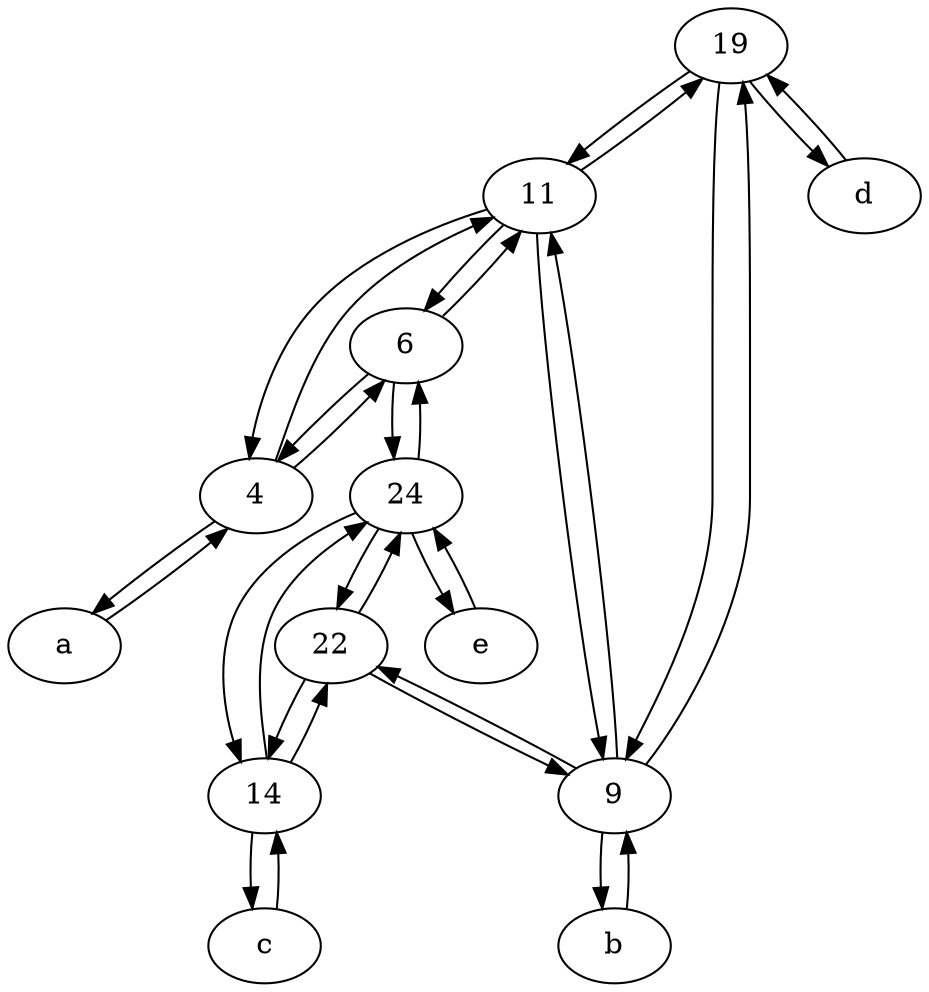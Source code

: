 digraph  {
	19;
	11;
	c [pos="20,10!"];
	9;
	22;
	d [pos="20,30!"];
	24;
	e [pos="30,50!"];
	14;
	4;
	6;
	a [pos="40,10!"];
	b [pos="50,20!"];
	a -> 4;
	14 -> 24;
	22 -> 24;
	24 -> 14;
	19 -> 9;
	14 -> 22;
	11 -> 19;
	22 -> 14;
	24 -> 22;
	9 -> b;
	19 -> d;
	6 -> 11;
	9 -> 22;
	22 -> 9;
	11 -> 9;
	e -> 24;
	4 -> 6;
	9 -> 19;
	11 -> 6;
	6 -> 4;
	11 -> 4;
	24 -> e;
	b -> 9;
	9 -> 11;
	4 -> 11;
	19 -> 11;
	14 -> c;
	c -> 14;
	6 -> 24;
	4 -> a;
	24 -> 6;
	d -> 19;

	}
